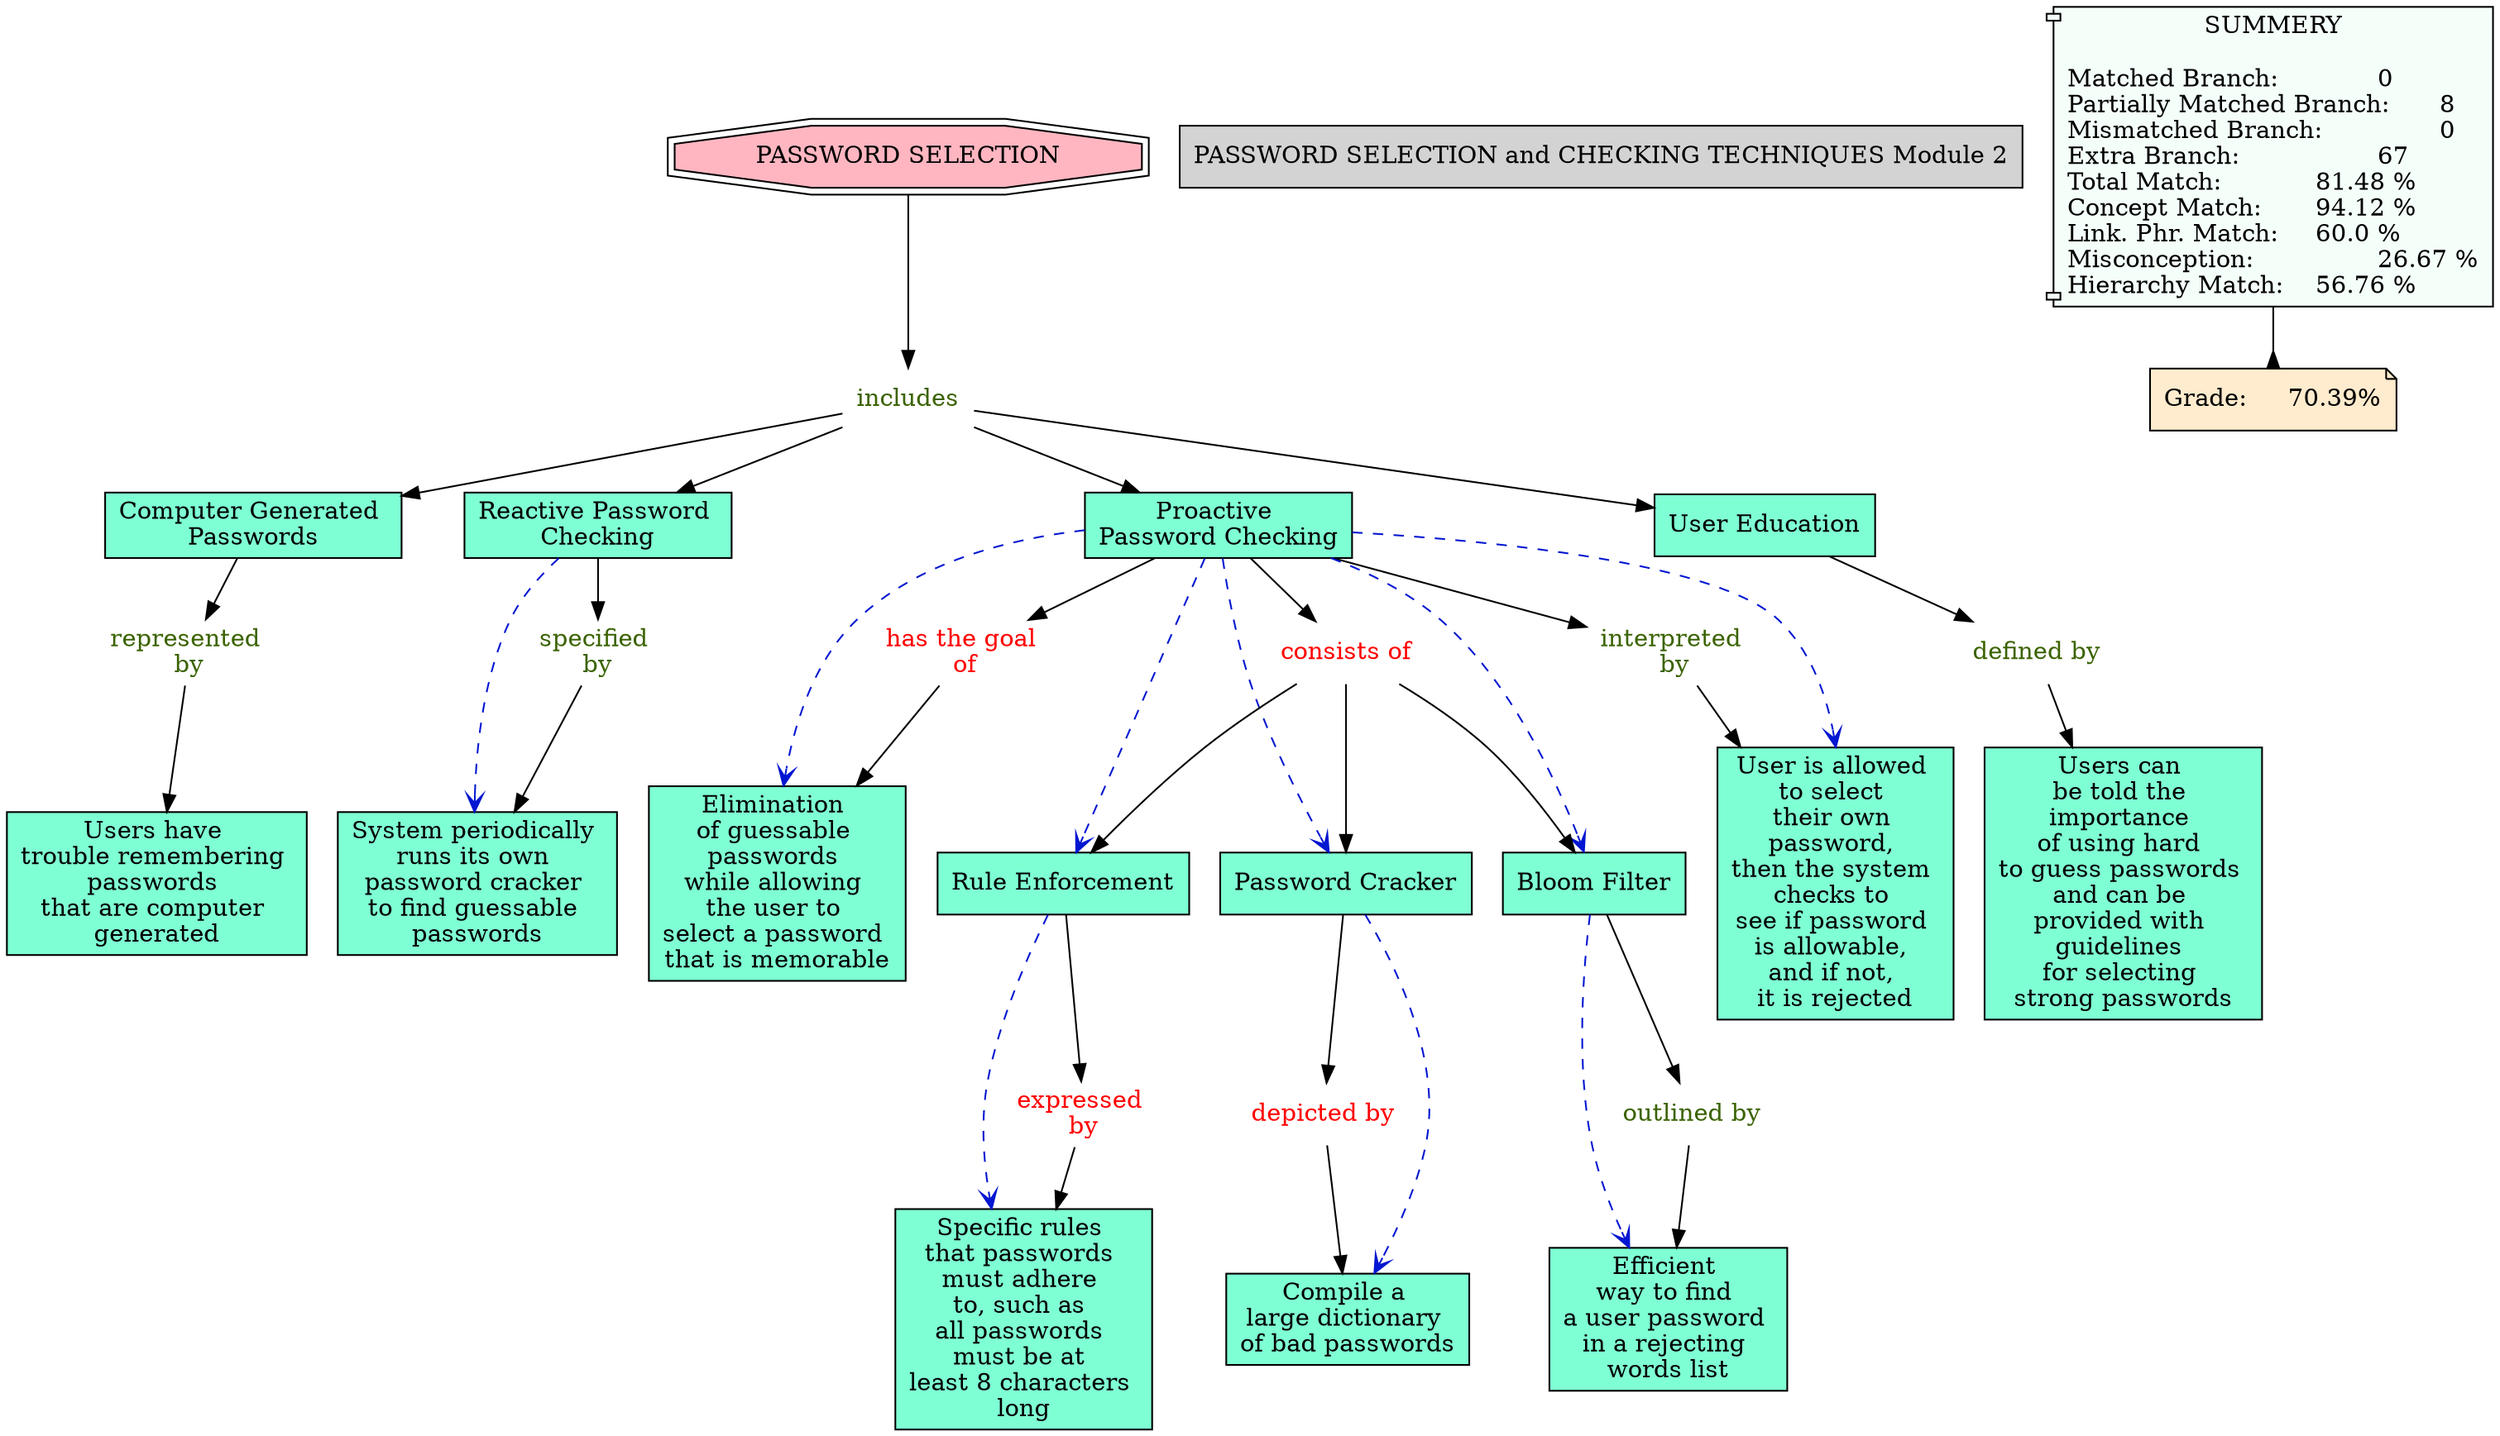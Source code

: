 // The Round Table
digraph {
	"1S40JXNYD-11V6WHJ-1PH2" [label="Computer Generated Passwords" Gsplines=true shape=rect style=filled]
	"1S3ZSPM45-J5NDVJ-14H0" [label="PASSWORD SELECTION and CHECKING TECHNIQUES Module 2" Gsplines=true shape=rect style=filled]
	"1S40JXYYB-29VMCGY-1PHT" [label="Users can be told the importance of using hard to guess passwords and can be provided with guidelines for selecting strong passwords" Gsplines=true shape=rect style=filled]
	"1S40K5DT8-172JDKK-1PTR" [label="interpreted 
by" Gsplines=true fontcolor="#3B6300" shape=none]
	"1S40K4SJ0-B848B1-1PSC" [label="User is allowed 
to select 
their own 
password, 
then the system 
checks to 
see if password 
is allowable, 
and if not, 
it is rejected
" Gsplines=true fillcolor=aquamarine shape=rect style=filled]
	"1S40K5DT8-172JDKK-1PTR" -> "1S40K4SJ0-B848B1-1PSC" [constraint=true]
	"1S40K58N7-13M50JH-1PT5" [label="represented 
by" Gsplines=true fontcolor="#3B6300" shape=none]
	"1S40K15DY-2HWFPJ-1PLF" [label="Users have 
trouble remembering 
passwords 
that are computer 
generated" Gsplines=true fillcolor=aquamarine shape=rect style=filled]
	"1S40K58N7-13M50JH-1PT5" -> "1S40K15DY-2HWFPJ-1PLF" [constraint=true]
	"1S40K7QPV-2222P8G-1PZD" [label="Bloom Filter
" Gsplines=true fillcolor=aquamarine shape=rect style=filled]
	"1S40KNJCK-NGR52T-1QT3" [label="outlined by
" Gsplines=true fontcolor="#3B6300" shape=none]
	"1S40K7QPV-2222P8G-1PZD" -> "1S40KNJCK-NGR52T-1QT3" [constraint=true]
	"1S40JXQ4K-1SKC9PQ-1PH6" [label="Reactive Password 
Checking" Gsplines=true fillcolor=aquamarine shape=rect style=filled]
	"1S40K5BPX-R0RNL3-1PTG" [label="specified 
by" Gsplines=true fontcolor="#3B6300" shape=none]
	"1S40JXQ4K-1SKC9PQ-1PH6" -> "1S40K5BPX-R0RNL3-1PTG" [constraint=true]
	"1S40JXYYC-26N1NVC-1PHX" [label="defined by
" Gsplines=true fontcolor="#3B6300" shape=none]
	"1S40JXYYB-29VMCGY-1PHT" [label="Users can 
be told the 
importance 
of using hard 
to guess passwords 
and can be 
provided with 
guidelines 
for selecting 
strong passwords
" Gsplines=true fillcolor=aquamarine shape=rect style=filled]
	"1S40JXYYC-26N1NVC-1PHX" -> "1S40JXYYB-29VMCGY-1PHT" [constraint=true]
	"1S40JXRHC-24FN0NH-1PHB" [label="Proactive 
Password Checking
" Gsplines=true fillcolor=aquamarine shape=rect style=filled]
	"1S40K75L8-VT5MJ6-1PXP" [label="consists of
" Gsplines=true fontcolor=red shape=none]
	"1S40JXRHC-24FN0NH-1PHB" -> "1S40K75L8-VT5MJ6-1PXP" [constraint=true]
	"1S40K75L8-VT5MJ6-1PXP" [label="consists of
" Gsplines=true fontcolor=red shape=none]
	"1S40K75L8-2WWM8N-1PXL" [label="Rule Enforcement
" Gsplines=true fillcolor=aquamarine shape=rect style=filled]
	"1S40K75L8-VT5MJ6-1PXP" -> "1S40K75L8-2WWM8N-1PXL" [constraint=true]
	"1S40KNDT3-NPJKBP-1QST" [label="depicted by
" Gsplines=true fontcolor=red shape=none]
	"1S40KMP0H-13MPNN-1QQY" [label="Compile a 
large dictionary 
of bad passwords
" Gsplines=true fillcolor=aquamarine shape=rect style=filled]
	"1S40KNDT3-NPJKBP-1QST" -> "1S40KMP0H-13MPNN-1QQY" [constraint=true]
	"1S40JXRHC-24FN0NH-1PHB" [label="Proactive 
Password Checking
" Gsplines=true fillcolor=aquamarine shape=rect style=filled]
	"1S40K5DT8-172JDKK-1PTR" [label="interpreted 
by" Gsplines=true fontcolor="#3B6300" shape=none]
	"1S40JXRHC-24FN0NH-1PHB" -> "1S40K5DT8-172JDKK-1PTR" [constraint=true]
	"1S40KN9RD-QTNWB2-1QSJ" [label="expressed 
by" Gsplines=true fontcolor=red shape=none]
	"1S40KMK7B-23B4TKN-1QQ4" [label="Specific rules 
that passwords 
must adhere 
to, such as 
all passwords 
must be at 
least 8 characters 
long" Gsplines=true fillcolor=aquamarine shape=rect style=filled]
	"1S40KN9RD-QTNWB2-1QSJ" -> "1S40KMK7B-23B4TKN-1QQ4" [constraint=true]
	"1S40K75L8-VT5MJ6-1PXP" [label="consists of
" Gsplines=true fontcolor=red shape=none]
	"1S40K7MLB-LSLW2H-1PYX" [label="Password Cracker
" Gsplines=true fillcolor=aquamarine shape=rect style=filled]
	"1S40K75L8-VT5MJ6-1PXP" -> "1S40K7MLB-LSLW2H-1PYX" [constraint=true]
	"1S40JXRHC-24FN0NH-1PHB" [label="Proactive 
Password Checking
" Gsplines=true fillcolor=aquamarine shape=rect style=filled]
	"1S40KGH2D-4B80RD-1QGP" [label="has the goal 
of" Gsplines=true fontcolor=red shape=none]
	"1S40JXRHC-24FN0NH-1PHB" -> "1S40KGH2D-4B80RD-1QGP" [constraint=true]
	"1S40K3GPR-1452HVG-1PQ5" [label="PASSWORD SELECTION
" Gsplines=true fillcolor="#FFB6C1" shape=doubleoctagon style=filled]
	"1S40K5TBL-23XSKX5-1PV7" [label=includes Gsplines=true fontcolor="#3B6300" shape=none]
	"1S40K3GPR-1452HVG-1PQ5" -> "1S40K5TBL-23XSKX5-1PV7" [constraint=true]
	"1S40K75L8-VT5MJ6-1PXP" [label="consists of
" Gsplines=true fontcolor=red shape=none]
	"1S40K7QPV-2222P8G-1PZD" [label="Bloom Filter
" Gsplines=true fillcolor=aquamarine shape=rect style=filled]
	"1S40K75L8-VT5MJ6-1PXP" -> "1S40K7QPV-2222P8G-1PZD" [constraint=true]
	"1S40K5TBL-23XSKX5-1PV7" [label=includes Gsplines=true fontcolor="#3B6300" shape=none]
	"1S40JXRHC-24FN0NH-1PHB" [label="Proactive 
Password Checking
" Gsplines=true fillcolor=aquamarine shape=rect style=filled]
	"1S40K5TBL-23XSKX5-1PV7" -> "1S40JXRHC-24FN0NH-1PHB" [constraint=true]
	"1S40K5BPX-R0RNL3-1PTG" [label="specified 
by" Gsplines=true fontcolor="#3B6300" shape=none]
	"1S40K4NS4-239KZQC-1PRK" [label="System periodically 
runs its own 
password cracker 
to find guessable 
passwords" Gsplines=true fillcolor=aquamarine shape=rect style=filled]
	"1S40K5BPX-R0RNL3-1PTG" -> "1S40K4NS4-239KZQC-1PRK" [constraint=true]
	"1S40K5TBL-23XSKX5-1PV7" [label=includes Gsplines=true fontcolor="#3B6300" shape=none]
	"1S40JX34X-15L7CVG-1PGB" [label="User Education
" Gsplines=true fillcolor=aquamarine shape=rect style=filled]
	"1S40K5TBL-23XSKX5-1PV7" -> "1S40JX34X-15L7CVG-1PGB" [constraint=true]
	"1S40K5TBL-23XSKX5-1PV7" [label=includes Gsplines=true fontcolor="#3B6300" shape=none]
	"1S40JXQ4K-1SKC9PQ-1PH6" [label="Reactive Password 
Checking" Gsplines=true fillcolor=aquamarine shape=rect style=filled]
	"1S40K5TBL-23XSKX5-1PV7" -> "1S40JXQ4K-1SKC9PQ-1PH6" [constraint=true]
	"1S40KNJCK-NGR52T-1QT3" [label="outlined by
" Gsplines=true fontcolor="#3B6300" shape=none]
	"1S40KMRYB-1XRXPS2-1QRR" [label="Efficient 
way to find 
a user password 
in a rejecting 
words list
" Gsplines=true fillcolor=aquamarine shape=rect style=filled]
	"1S40KNJCK-NGR52T-1QT3" -> "1S40KMRYB-1XRXPS2-1QRR" [constraint=true]
	"1S40K7MLB-LSLW2H-1PYX" [label="Password Cracker
" Gsplines=true fillcolor=aquamarine shape=rect style=filled]
	"1S40KNDT3-NPJKBP-1QST" [label="depicted by
" Gsplines=true fontcolor=red shape=none]
	"1S40K7MLB-LSLW2H-1PYX" -> "1S40KNDT3-NPJKBP-1QST" [constraint=true]
	"1S40K5TBL-23XSKX5-1PV7" [label=includes Gsplines=true fontcolor="#3B6300" shape=none]
	"1S40JXNYD-11V6WHJ-1PH2" [label="Computer Generated 
Passwords" Gsplines=true fillcolor=aquamarine shape=rect style=filled]
	"1S40K5TBL-23XSKX5-1PV7" -> "1S40JXNYD-11V6WHJ-1PH2" [constraint=true]
	"1S40KGH2D-4B80RD-1QGP" [label="has the goal 
of" Gsplines=true fontcolor=red shape=none]
	"1S40KGH2C-194SPYL-1QGL" [label="Elimination 
of guessable 
passwords 
while allowing 
the user to 
select a password 
that is memorable
" Gsplines=true fillcolor=aquamarine shape=rect style=filled]
	"1S40KGH2D-4B80RD-1QGP" -> "1S40KGH2C-194SPYL-1QGL" [constraint=true]
	"1S40JX34X-15L7CVG-1PGB" [label="User Education
" Gsplines=true fillcolor=aquamarine shape=rect style=filled]
	"1S40JXYYC-26N1NVC-1PHX" [label="defined by
" Gsplines=true fontcolor="#3B6300" shape=none]
	"1S40JX34X-15L7CVG-1PGB" -> "1S40JXYYC-26N1NVC-1PHX" [constraint=true]
	"1S40K75L8-2WWM8N-1PXL" [label="Rule Enforcement
" Gsplines=true fillcolor=aquamarine shape=rect style=filled]
	"1S40KN9RD-QTNWB2-1QSJ" [label="expressed 
by" Gsplines=true fontcolor=red shape=none]
	"1S40K75L8-2WWM8N-1PXL" -> "1S40KN9RD-QTNWB2-1QSJ" [constraint=true]
	"1S40JXNYD-11V6WHJ-1PH2" [label="Computer Generated 
Passwords" Gsplines=true fillcolor=aquamarine shape=rect style=filled]
	"1S40K58N7-13M50JH-1PT5" [label="represented 
by" Gsplines=true fontcolor="#3B6300" shape=none]
	"1S40JXNYD-11V6WHJ-1PH2" -> "1S40K58N7-13M50JH-1PT5" [constraint=true]
	Stat [label="SUMMERY

Matched Branch:		0\lPartially Matched Branch:	8\lMismatched Branch:		0\lExtra Branch:			67\lTotal Match:		81.48 %\lConcept Match:	94.12 %\lLink. Phr. Match:	60.0 %\lMisconception:		26.67 %\lHierarchy Match:	56.76 %\l" Gsplines=true fillcolor="#F5FFFA" shape=component style=filled]
	Grade [label="Grade:	70.39%" Gsplines=true fillcolor="#FFEBCD" shape=note style=filled]
	Stat -> Grade [arrowhead=inv color=black constraint=true]
	"1S40JXQ4K-1SKC9PQ-1PH6" -> "1S40K4NS4-239KZQC-1PRK" [arrowhead=open color="#0316D1" constraint=true style=dashed]
	"1S40JXRHC-24FN0NH-1PHB" -> "1S40K4SJ0-B848B1-1PSC" [arrowhead=open color="#0316D1" constraint=true style=dashed]
	"1S40JXRHC-24FN0NH-1PHB" -> "1S40KGH2C-194SPYL-1QGL" [arrowhead=open color="#0316D1" constraint=true style=dashed]
	"1S40JXRHC-24FN0NH-1PHB" -> "1S40K75L8-2WWM8N-1PXL" [arrowhead=open color="#0316D1" constraint=true style=dashed]
	"1S40K75L8-2WWM8N-1PXL" -> "1S40KMK7B-23B4TKN-1QQ4" [arrowhead=open color="#0316D1" constraint=true style=dashed]
	"1S40JXRHC-24FN0NH-1PHB" -> "1S40K7MLB-LSLW2H-1PYX" [arrowhead=open color="#0316D1" constraint=true style=dashed]
	"1S40K7MLB-LSLW2H-1PYX" -> "1S40KMP0H-13MPNN-1QQY" [arrowhead=open color="#0316D1" constraint=true style=dashed]
	"1S40JXRHC-24FN0NH-1PHB" -> "1S40K7QPV-2222P8G-1PZD" [arrowhead=open color="#0316D1" constraint=true style=dashed]
	"1S40K7QPV-2222P8G-1PZD" -> "1S40KMRYB-1XRXPS2-1QRR" [arrowhead=open color="#0316D1" constraint=true style=dashed]
}

